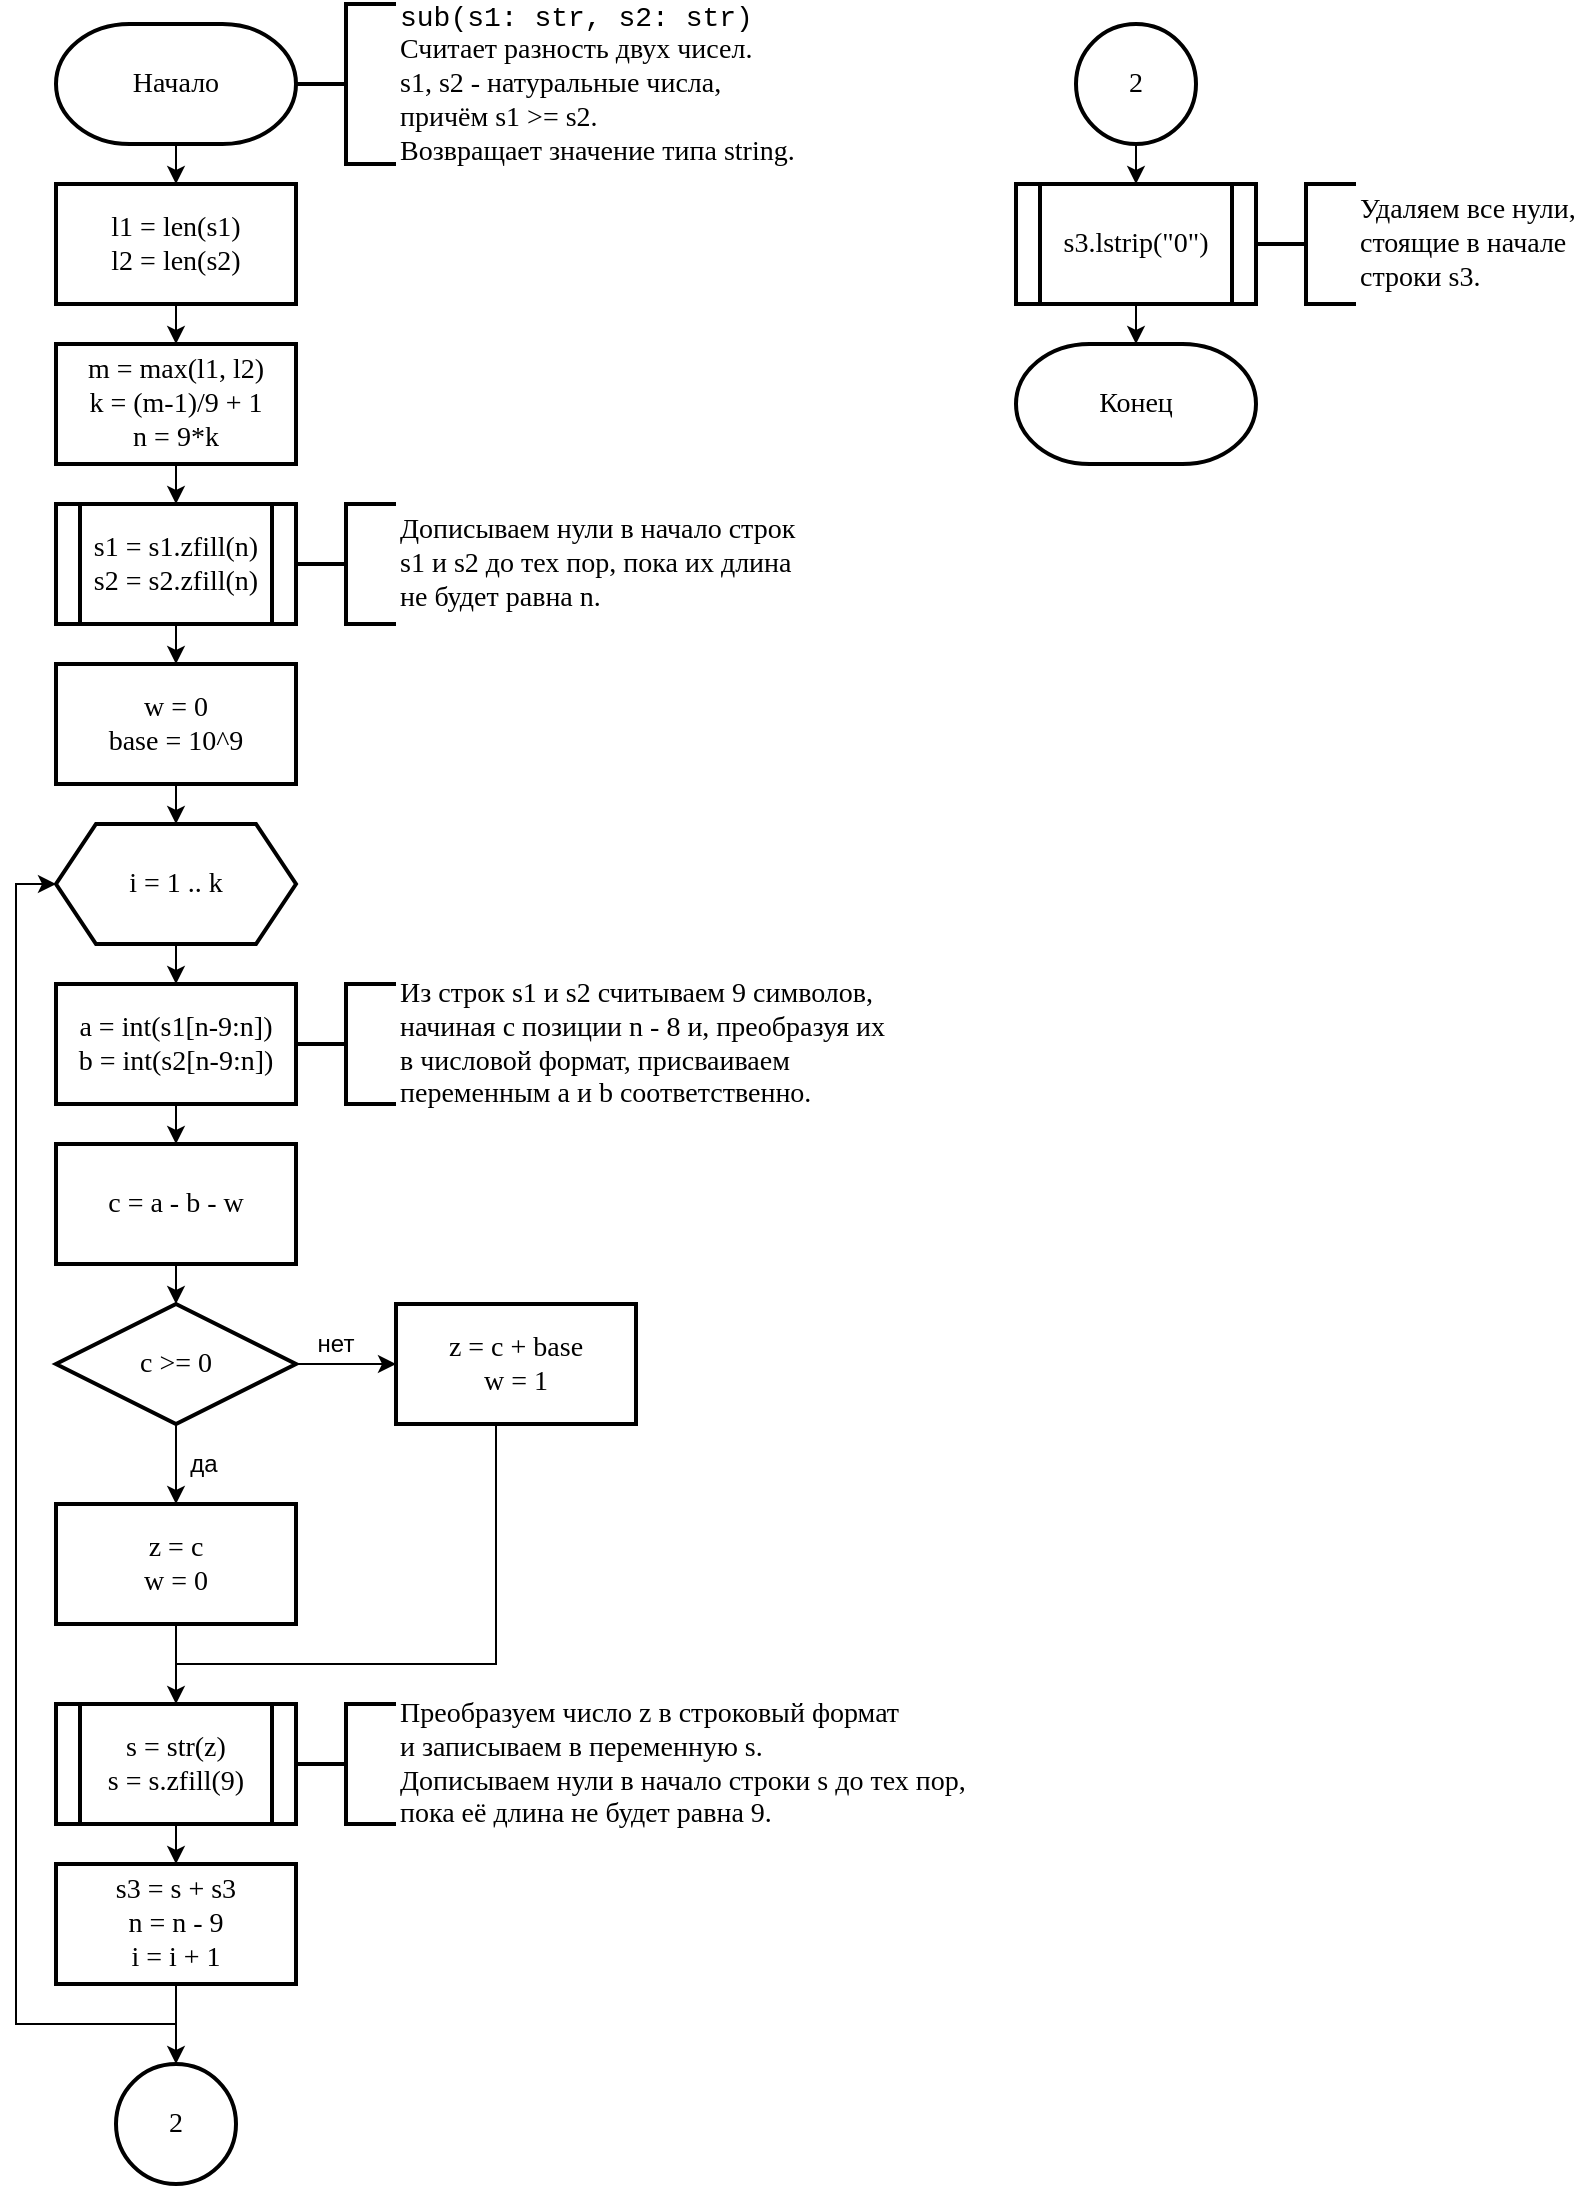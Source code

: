 <mxfile version="14.3.2"><diagram id="MlSowE7N2zOFGr-4BrM5" name="Page-1"><mxGraphModel dx="1422" dy="773" grid="1" gridSize="10" guides="1" tooltips="1" connect="1" arrows="1" fold="1" page="1" pageScale="1" pageWidth="827" pageHeight="1169" math="0" shadow="0"><root><mxCell id="0"/><mxCell id="1" parent="0"/><mxCell id="eOUjjm0YNrlzB128Bgmo-5" style="edgeStyle=orthogonalEdgeStyle;rounded=0;orthogonalLoop=1;jettySize=auto;html=1;exitX=0.5;exitY=1;exitDx=0;exitDy=0;exitPerimeter=0;entryX=0.5;entryY=0;entryDx=0;entryDy=0;fontFamily=Times New Roman;fontSize=14;" parent="1" source="eOUjjm0YNrlzB128Bgmo-1" target="eOUjjm0YNrlzB128Bgmo-3" edge="1"><mxGeometry relative="1" as="geometry"/></mxCell><mxCell id="eOUjjm0YNrlzB128Bgmo-1" value="Начало" style="strokeWidth=2;html=1;shape=mxgraph.flowchart.terminator;whiteSpace=wrap;fontSize=14;fontFamily=Times New Roman;" parent="1" vertex="1"><mxGeometry x="60" y="40" width="120" height="60" as="geometry"/></mxCell><mxCell id="eOUjjm0YNrlzB128Bgmo-7" style="edgeStyle=orthogonalEdgeStyle;rounded=0;orthogonalLoop=1;jettySize=auto;html=1;exitX=0.5;exitY=1;exitDx=0;exitDy=0;entryX=0.5;entryY=0;entryDx=0;entryDy=0;fontFamily=Times New Roman;fontSize=14;" parent="1" source="eOUjjm0YNrlzB128Bgmo-3" target="eOUjjm0YNrlzB128Bgmo-6" edge="1"><mxGeometry relative="1" as="geometry"/></mxCell><mxCell id="eOUjjm0YNrlzB128Bgmo-3" value="&lt;div&gt;l1 = len(s1)&lt;/div&gt;&lt;div&gt;l2 = len(s2)&lt;br&gt;&lt;/div&gt;" style="rounded=0;whiteSpace=wrap;html=1;absoluteArcSize=1;arcSize=14;strokeWidth=2;fontFamily=Times New Roman;fontSize=14;" parent="1" vertex="1"><mxGeometry x="60" y="120" width="120" height="60" as="geometry"/></mxCell><mxCell id="eOUjjm0YNrlzB128Bgmo-4" value="&lt;div&gt;&lt;font face=&quot;Courier New&quot;&gt;sub(s1: str, s2: str)&lt;/font&gt;&lt;/div&gt;&lt;div&gt;Считает разность двух чисел.&lt;/div&gt;&lt;div&gt;s1, s2 - натуральные числа,&lt;/div&gt;&lt;div&gt;причём s1 &amp;gt;= s2.&lt;br&gt;&lt;/div&gt;&lt;div&gt;Возвращает значение типа string.&lt;br&gt;&lt;/div&gt;" style="strokeWidth=2;html=1;shape=mxgraph.flowchart.annotation_2;align=left;labelPosition=right;pointerEvents=1;fontFamily=Times New Roman;fontSize=14;" parent="1" vertex="1"><mxGeometry x="180" y="30" width="50" height="80" as="geometry"/></mxCell><mxCell id="eOUjjm0YNrlzB128Bgmo-9" style="edgeStyle=orthogonalEdgeStyle;rounded=0;orthogonalLoop=1;jettySize=auto;html=1;exitX=0.5;exitY=1;exitDx=0;exitDy=0;entryX=0.5;entryY=0;entryDx=0;entryDy=0;fontFamily=Times New Roman;fontSize=14;" parent="1" source="eOUjjm0YNrlzB128Bgmo-6" edge="1"><mxGeometry relative="1" as="geometry"><mxPoint x="120" y="280" as="targetPoint"/></mxGeometry></mxCell><mxCell id="eOUjjm0YNrlzB128Bgmo-6" value="&lt;div&gt;m = max(l1, l2)&lt;/div&gt;&lt;div&gt;k = (m-1)/9 + 1&lt;/div&gt;&lt;div&gt;n = 9*k&lt;br&gt;&lt;/div&gt;" style="rounded=0;whiteSpace=wrap;html=1;absoluteArcSize=1;arcSize=14;strokeWidth=2;fontFamily=Times New Roman;fontSize=14;" parent="1" vertex="1"><mxGeometry x="60" y="200" width="120" height="60" as="geometry"/></mxCell><mxCell id="eOUjjm0YNrlzB128Bgmo-13" style="edgeStyle=orthogonalEdgeStyle;rounded=0;orthogonalLoop=1;jettySize=auto;html=1;exitX=0.5;exitY=1;exitDx=0;exitDy=0;entryX=0.5;entryY=0;entryDx=0;entryDy=0;fontFamily=Times New Roman;fontSize=14;" parent="1" target="eOUjjm0YNrlzB128Bgmo-12" edge="1"><mxGeometry relative="1" as="geometry"><mxPoint x="120" y="340" as="sourcePoint"/></mxGeometry></mxCell><mxCell id="eOUjjm0YNrlzB128Bgmo-10" value="&lt;div&gt;Дописываем нули в начало строк&lt;/div&gt;&lt;div&gt;s1 и s2 до тех пор, пока их длина&lt;/div&gt;&lt;div&gt;не будет равна n.&lt;br&gt;&lt;/div&gt;" style="strokeWidth=2;html=1;shape=mxgraph.flowchart.annotation_2;align=left;labelPosition=right;pointerEvents=1;fontFamily=Times New Roman;fontSize=14;" parent="1" vertex="1"><mxGeometry x="180" y="280" width="50" height="60" as="geometry"/></mxCell><mxCell id="eOUjjm0YNrlzB128Bgmo-15" style="edgeStyle=orthogonalEdgeStyle;rounded=0;orthogonalLoop=1;jettySize=auto;html=1;exitX=0.5;exitY=1;exitDx=0;exitDy=0;entryX=0.5;entryY=0;entryDx=0;entryDy=0;fontFamily=Times New Roman;fontSize=14;" parent="1" source="eOUjjm0YNrlzB128Bgmo-12" target="eOUjjm0YNrlzB128Bgmo-14" edge="1"><mxGeometry relative="1" as="geometry"/></mxCell><mxCell id="eOUjjm0YNrlzB128Bgmo-12" value="&lt;div&gt;w = 0&lt;/div&gt;&lt;div&gt;base = 10^9&lt;br&gt;&lt;/div&gt;" style="rounded=0;whiteSpace=wrap;html=1;absoluteArcSize=1;arcSize=14;strokeWidth=2;fontFamily=Times New Roman;fontSize=14;" parent="1" vertex="1"><mxGeometry x="60" y="360" width="120" height="60" as="geometry"/></mxCell><mxCell id="eOUjjm0YNrlzB128Bgmo-17" style="edgeStyle=orthogonalEdgeStyle;rounded=0;orthogonalLoop=1;jettySize=auto;html=1;exitX=0.5;exitY=1;exitDx=0;exitDy=0;entryX=0.5;entryY=0;entryDx=0;entryDy=0;fontFamily=Times New Roman;fontSize=14;" parent="1" source="eOUjjm0YNrlzB128Bgmo-14" target="eOUjjm0YNrlzB128Bgmo-16" edge="1"><mxGeometry relative="1" as="geometry"/></mxCell><mxCell id="eOUjjm0YNrlzB128Bgmo-14" value="i = 1 .. k" style="shape=hexagon;perimeter=hexagonPerimeter2;whiteSpace=wrap;html=1;fixedSize=1;fontFamily=Times New Roman;fontSize=14;strokeWidth=2;" parent="1" vertex="1"><mxGeometry x="60" y="440" width="120" height="60" as="geometry"/></mxCell><mxCell id="eOUjjm0YNrlzB128Bgmo-19" style="edgeStyle=orthogonalEdgeStyle;rounded=0;orthogonalLoop=1;jettySize=auto;html=1;exitX=0.5;exitY=1;exitDx=0;exitDy=0;entryX=0.5;entryY=0;entryDx=0;entryDy=0;fontFamily=Times New Roman;fontSize=14;" parent="1" source="eOUjjm0YNrlzB128Bgmo-16" target="eOUjjm0YNrlzB128Bgmo-18" edge="1"><mxGeometry relative="1" as="geometry"/></mxCell><mxCell id="eOUjjm0YNrlzB128Bgmo-16" value="&lt;div&gt;a = int(s1[n-9:n])&lt;/div&gt;&lt;div&gt;b = int(s2[n-9:n])&lt;/div&gt;" style="rounded=0;whiteSpace=wrap;html=1;absoluteArcSize=1;arcSize=14;strokeWidth=2;fontFamily=Times New Roman;fontSize=14;" parent="1" vertex="1"><mxGeometry x="60" y="520" width="120" height="60" as="geometry"/></mxCell><mxCell id="eOUjjm0YNrlzB128Bgmo-39" style="edgeStyle=orthogonalEdgeStyle;rounded=0;orthogonalLoop=1;jettySize=auto;html=1;exitX=0.5;exitY=1;exitDx=0;exitDy=0;entryX=0.5;entryY=0;entryDx=0;entryDy=0;entryPerimeter=0;endArrow=classic;endFill=1;fontFamily=Times New Roman;fontSize=14;" parent="1" source="eOUjjm0YNrlzB128Bgmo-18" target="eOUjjm0YNrlzB128Bgmo-23" edge="1"><mxGeometry relative="1" as="geometry"/></mxCell><mxCell id="eOUjjm0YNrlzB128Bgmo-18" value="c = a - b - w" style="rounded=0;whiteSpace=wrap;html=1;absoluteArcSize=1;arcSize=14;strokeWidth=2;fontFamily=Times New Roman;fontSize=14;" parent="1" vertex="1"><mxGeometry x="60" y="600" width="120" height="60" as="geometry"/></mxCell><mxCell id="eOUjjm0YNrlzB128Bgmo-20" value="&lt;div&gt;Из строк s1 и s2 считываем 9 символов,&lt;/div&gt;&lt;div&gt;начиная с позиции n - 8 и, преобразуя их&lt;/div&gt;&lt;div&gt;в числовой формат, присваиваем&lt;/div&gt;&lt;div&gt;переменным a и b соответственно.&lt;br&gt;&lt;/div&gt;" style="strokeWidth=2;html=1;shape=mxgraph.flowchart.annotation_2;align=left;labelPosition=right;pointerEvents=1;fontFamily=Times New Roman;fontSize=14;" parent="1" vertex="1"><mxGeometry x="180" y="520" width="50" height="60" as="geometry"/></mxCell><mxCell id="eOUjjm0YNrlzB128Bgmo-25" value="" style="edgeStyle=orthogonalEdgeStyle;rounded=0;orthogonalLoop=1;jettySize=auto;html=1;exitX=0.5;exitY=1;exitDx=0;exitDy=0;exitPerimeter=0;entryX=0.5;entryY=0;entryDx=0;entryDy=0;fontFamily=Times New Roman;fontSize=14;" parent="1" source="eOUjjm0YNrlzB128Bgmo-23" target="eOUjjm0YNrlzB128Bgmo-24" edge="1"><mxGeometry relative="1" as="geometry"/></mxCell><mxCell id="eOUjjm0YNrlzB128Bgmo-31" value="&lt;div&gt;&lt;br&gt;&lt;/div&gt;" style="edgeStyle=orthogonalEdgeStyle;rounded=0;orthogonalLoop=1;jettySize=auto;html=1;exitX=1;exitY=0.5;exitDx=0;exitDy=0;exitPerimeter=0;entryX=0;entryY=0.5;entryDx=0;entryDy=0;fontFamily=Times New Roman;fontSize=14;" parent="1" source="eOUjjm0YNrlzB128Bgmo-23" target="eOUjjm0YNrlzB128Bgmo-26" edge="1"><mxGeometry relative="1" as="geometry"/></mxCell><mxCell id="eOUjjm0YNrlzB128Bgmo-23" value="c &amp;gt;= 0" style="strokeWidth=2;html=1;shape=mxgraph.flowchart.decision;whiteSpace=wrap;rounded=0;fontFamily=Times New Roman;fontSize=14;" parent="1" vertex="1"><mxGeometry x="60" y="680" width="120" height="60" as="geometry"/></mxCell><mxCell id="eOUjjm0YNrlzB128Bgmo-33" style="edgeStyle=orthogonalEdgeStyle;rounded=0;orthogonalLoop=1;jettySize=auto;html=1;exitX=0.5;exitY=1;exitDx=0;exitDy=0;entryX=0.5;entryY=0;entryDx=0;entryDy=0;fontFamily=Times New Roman;fontSize=14;" parent="1" source="eOUjjm0YNrlzB128Bgmo-24" edge="1"><mxGeometry relative="1" as="geometry"><mxPoint x="120" y="880" as="targetPoint"/></mxGeometry></mxCell><mxCell id="eOUjjm0YNrlzB128Bgmo-24" value="&lt;div&gt;z = c&lt;/div&gt;&lt;div&gt;w = 0&lt;br&gt;&lt;/div&gt;" style="rounded=0;whiteSpace=wrap;html=1;absoluteArcSize=1;arcSize=14;strokeWidth=2;fontFamily=Times New Roman;fontSize=14;" parent="1" vertex="1"><mxGeometry x="60" y="780" width="120" height="60" as="geometry"/></mxCell><mxCell id="eOUjjm0YNrlzB128Bgmo-35" style="edgeStyle=orthogonalEdgeStyle;rounded=0;orthogonalLoop=1;jettySize=auto;html=1;exitX=0.5;exitY=1;exitDx=0;exitDy=0;fontFamily=Times New Roman;fontSize=14;endArrow=none;endFill=0;" parent="1" source="eOUjjm0YNrlzB128Bgmo-26" edge="1"><mxGeometry relative="1" as="geometry"><mxPoint x="120" y="860" as="targetPoint"/><Array as="points"><mxPoint x="280" y="860"/></Array></mxGeometry></mxCell><mxCell id="eOUjjm0YNrlzB128Bgmo-26" value="&lt;div&gt;z = c + base&lt;/div&gt;&lt;div&gt;w = 1&lt;br&gt;&lt;/div&gt;" style="rounded=0;whiteSpace=wrap;html=1;absoluteArcSize=1;arcSize=14;strokeWidth=2;fontFamily=Times New Roman;fontSize=14;" parent="1" vertex="1"><mxGeometry x="230" y="680" width="120" height="60" as="geometry"/></mxCell><mxCell id="eOUjjm0YNrlzB128Bgmo-37" style="edgeStyle=orthogonalEdgeStyle;rounded=0;orthogonalLoop=1;jettySize=auto;html=1;exitX=0.5;exitY=1;exitDx=0;exitDy=0;entryX=0.5;entryY=0;entryDx=0;entryDy=0;endArrow=classic;endFill=1;fontFamily=Times New Roman;fontSize=14;" parent="1" target="eOUjjm0YNrlzB128Bgmo-36" edge="1"><mxGeometry relative="1" as="geometry"><mxPoint x="120" y="940" as="sourcePoint"/></mxGeometry></mxCell><mxCell id="eOUjjm0YNrlzB128Bgmo-40" style="edgeStyle=orthogonalEdgeStyle;rounded=0;orthogonalLoop=1;jettySize=auto;html=1;exitX=0.5;exitY=1;exitDx=0;exitDy=0;entryX=0;entryY=0.5;entryDx=0;entryDy=0;endArrow=classic;endFill=1;fontFamily=Times New Roman;fontSize=14;" parent="1" source="eOUjjm0YNrlzB128Bgmo-36" target="eOUjjm0YNrlzB128Bgmo-14" edge="1"><mxGeometry relative="1" as="geometry"/></mxCell><mxCell id="eOUjjm0YNrlzB128Bgmo-42" style="edgeStyle=orthogonalEdgeStyle;rounded=0;orthogonalLoop=1;jettySize=auto;html=1;exitX=0.5;exitY=1;exitDx=0;exitDy=0;entryX=0.5;entryY=0;entryDx=0;entryDy=0;entryPerimeter=0;endArrow=classic;endFill=1;fontFamily=Times New Roman;fontSize=14;" parent="1" source="eOUjjm0YNrlzB128Bgmo-36" edge="1"><mxGeometry relative="1" as="geometry"><mxPoint x="120" y="1060" as="targetPoint"/></mxGeometry></mxCell><mxCell id="eOUjjm0YNrlzB128Bgmo-36" value="&lt;div&gt;s3 = s + s3&lt;/div&gt;&lt;div&gt;n = n - 9&lt;/div&gt;&lt;div&gt;i = i + 1&lt;br&gt;&lt;/div&gt;" style="rounded=0;whiteSpace=wrap;html=1;absoluteArcSize=1;arcSize=14;strokeWidth=2;fontFamily=Times New Roman;fontSize=14;" parent="1" vertex="1"><mxGeometry x="60" y="960" width="120" height="60" as="geometry"/></mxCell><mxCell id="eOUjjm0YNrlzB128Bgmo-43" value="2" style="ellipse;whiteSpace=wrap;html=1;aspect=fixed;rounded=0;strokeWidth=2;fontFamily=Times New Roman;fontSize=14;" parent="1" vertex="1"><mxGeometry x="90" y="1060" width="60" height="60" as="geometry"/></mxCell><mxCell id="C9-OJaJHR71Fi_lrb9eS-1" style="edgeStyle=orthogonalEdgeStyle;rounded=0;orthogonalLoop=1;jettySize=auto;html=1;exitX=0.5;exitY=1;exitDx=0;exitDy=0;entryX=0.5;entryY=0;entryDx=0;entryDy=0;" edge="1" parent="1" source="eOUjjm0YNrlzB128Bgmo-44" target="eOUjjm0YNrlzB128Bgmo-54"><mxGeometry relative="1" as="geometry"/></mxCell><mxCell id="eOUjjm0YNrlzB128Bgmo-44" value="2" style="ellipse;whiteSpace=wrap;html=1;aspect=fixed;rounded=0;strokeWidth=2;fontFamily=Times New Roman;fontSize=14;" parent="1" vertex="1"><mxGeometry x="570" y="40" width="60" height="60" as="geometry"/></mxCell><mxCell id="eOUjjm0YNrlzB128Bgmo-52" value="&lt;div&gt;s1 = s1.zfill(n)&lt;/div&gt;&lt;div&gt;s2 = s2.zfill(n)&lt;/div&gt;" style="shape=process;whiteSpace=wrap;html=1;backgroundOutline=1;rounded=0;strokeWidth=2;fontFamily=Times New Roman;fontSize=14;" parent="1" vertex="1"><mxGeometry x="60" y="280" width="120" height="60" as="geometry"/></mxCell><mxCell id="eOUjjm0YNrlzB128Bgmo-53" value="&lt;div&gt;s = str(z)&lt;/div&gt;&lt;div&gt;s = s.zfill(9)&lt;br&gt;&lt;/div&gt;" style="shape=process;whiteSpace=wrap;html=1;backgroundOutline=1;rounded=0;strokeWidth=2;fontFamily=Times New Roman;fontSize=14;" parent="1" vertex="1"><mxGeometry x="60" y="880" width="120" height="60" as="geometry"/></mxCell><mxCell id="eOUjjm0YNrlzB128Bgmo-60" style="edgeStyle=orthogonalEdgeStyle;rounded=0;orthogonalLoop=1;jettySize=auto;html=1;exitX=0.5;exitY=1;exitDx=0;exitDy=0;entryX=0.5;entryY=0;entryDx=0;entryDy=0;entryPerimeter=0;endArrow=classic;endFill=1;fontFamily=Times New Roman;fontSize=14;" parent="1" source="eOUjjm0YNrlzB128Bgmo-54" target="eOUjjm0YNrlzB128Bgmo-59" edge="1"><mxGeometry relative="1" as="geometry"/></mxCell><mxCell id="eOUjjm0YNrlzB128Bgmo-54" value="s3.lstrip(&quot;0&quot;)" style="shape=process;whiteSpace=wrap;html=1;backgroundOutline=1;rounded=0;strokeWidth=2;fontFamily=Times New Roman;fontSize=14;" parent="1" vertex="1"><mxGeometry x="540" y="120" width="120" height="60" as="geometry"/></mxCell><mxCell id="eOUjjm0YNrlzB128Bgmo-57" value="&lt;div&gt;Удаляем все нули,&lt;/div&gt;&lt;div&gt;стоящие в начале&lt;/div&gt;&lt;div&gt;строки s3.&lt;br&gt;&lt;/div&gt;" style="strokeWidth=2;html=1;shape=mxgraph.flowchart.annotation_2;align=left;labelPosition=right;pointerEvents=1;fontFamily=Times New Roman;fontSize=14;" parent="1" vertex="1"><mxGeometry x="660" y="120" width="50" height="60" as="geometry"/></mxCell><mxCell id="eOUjjm0YNrlzB128Bgmo-59" value="Конец" style="strokeWidth=2;html=1;shape=mxgraph.flowchart.terminator;whiteSpace=wrap;fontSize=14;fontFamily=Times New Roman;" parent="1" vertex="1"><mxGeometry x="540" y="200" width="120" height="60" as="geometry"/></mxCell><mxCell id="eOUjjm0YNrlzB128Bgmo-62" value="да" style="text;html=1;strokeColor=none;fillColor=none;align=center;verticalAlign=middle;whiteSpace=wrap;rounded=0;" parent="1" vertex="1"><mxGeometry x="124" y="750" width="20" height="20" as="geometry"/></mxCell><mxCell id="eOUjjm0YNrlzB128Bgmo-63" value="нет" style="text;html=1;strokeColor=none;fillColor=none;align=center;verticalAlign=middle;whiteSpace=wrap;rounded=0;" parent="1" vertex="1"><mxGeometry x="190" y="690" width="20" height="20" as="geometry"/></mxCell><mxCell id="C9-OJaJHR71Fi_lrb9eS-2" value="&lt;div&gt;Преобразуем число z в строковый формат&lt;/div&gt;&lt;div&gt;и записываем в переменную s.&lt;br&gt;&lt;/div&gt;&lt;div&gt;Дописываем нули в начало строки s до тех пор,&lt;/div&gt;&lt;div&gt;пока её длина не будет равна 9.&lt;br&gt;&lt;/div&gt;" style="strokeWidth=2;html=1;shape=mxgraph.flowchart.annotation_2;align=left;labelPosition=right;pointerEvents=1;fontFamily=Times New Roman;fontSize=14;" vertex="1" parent="1"><mxGeometry x="180" y="880" width="50" height="60" as="geometry"/></mxCell></root></mxGraphModel></diagram></mxfile>
